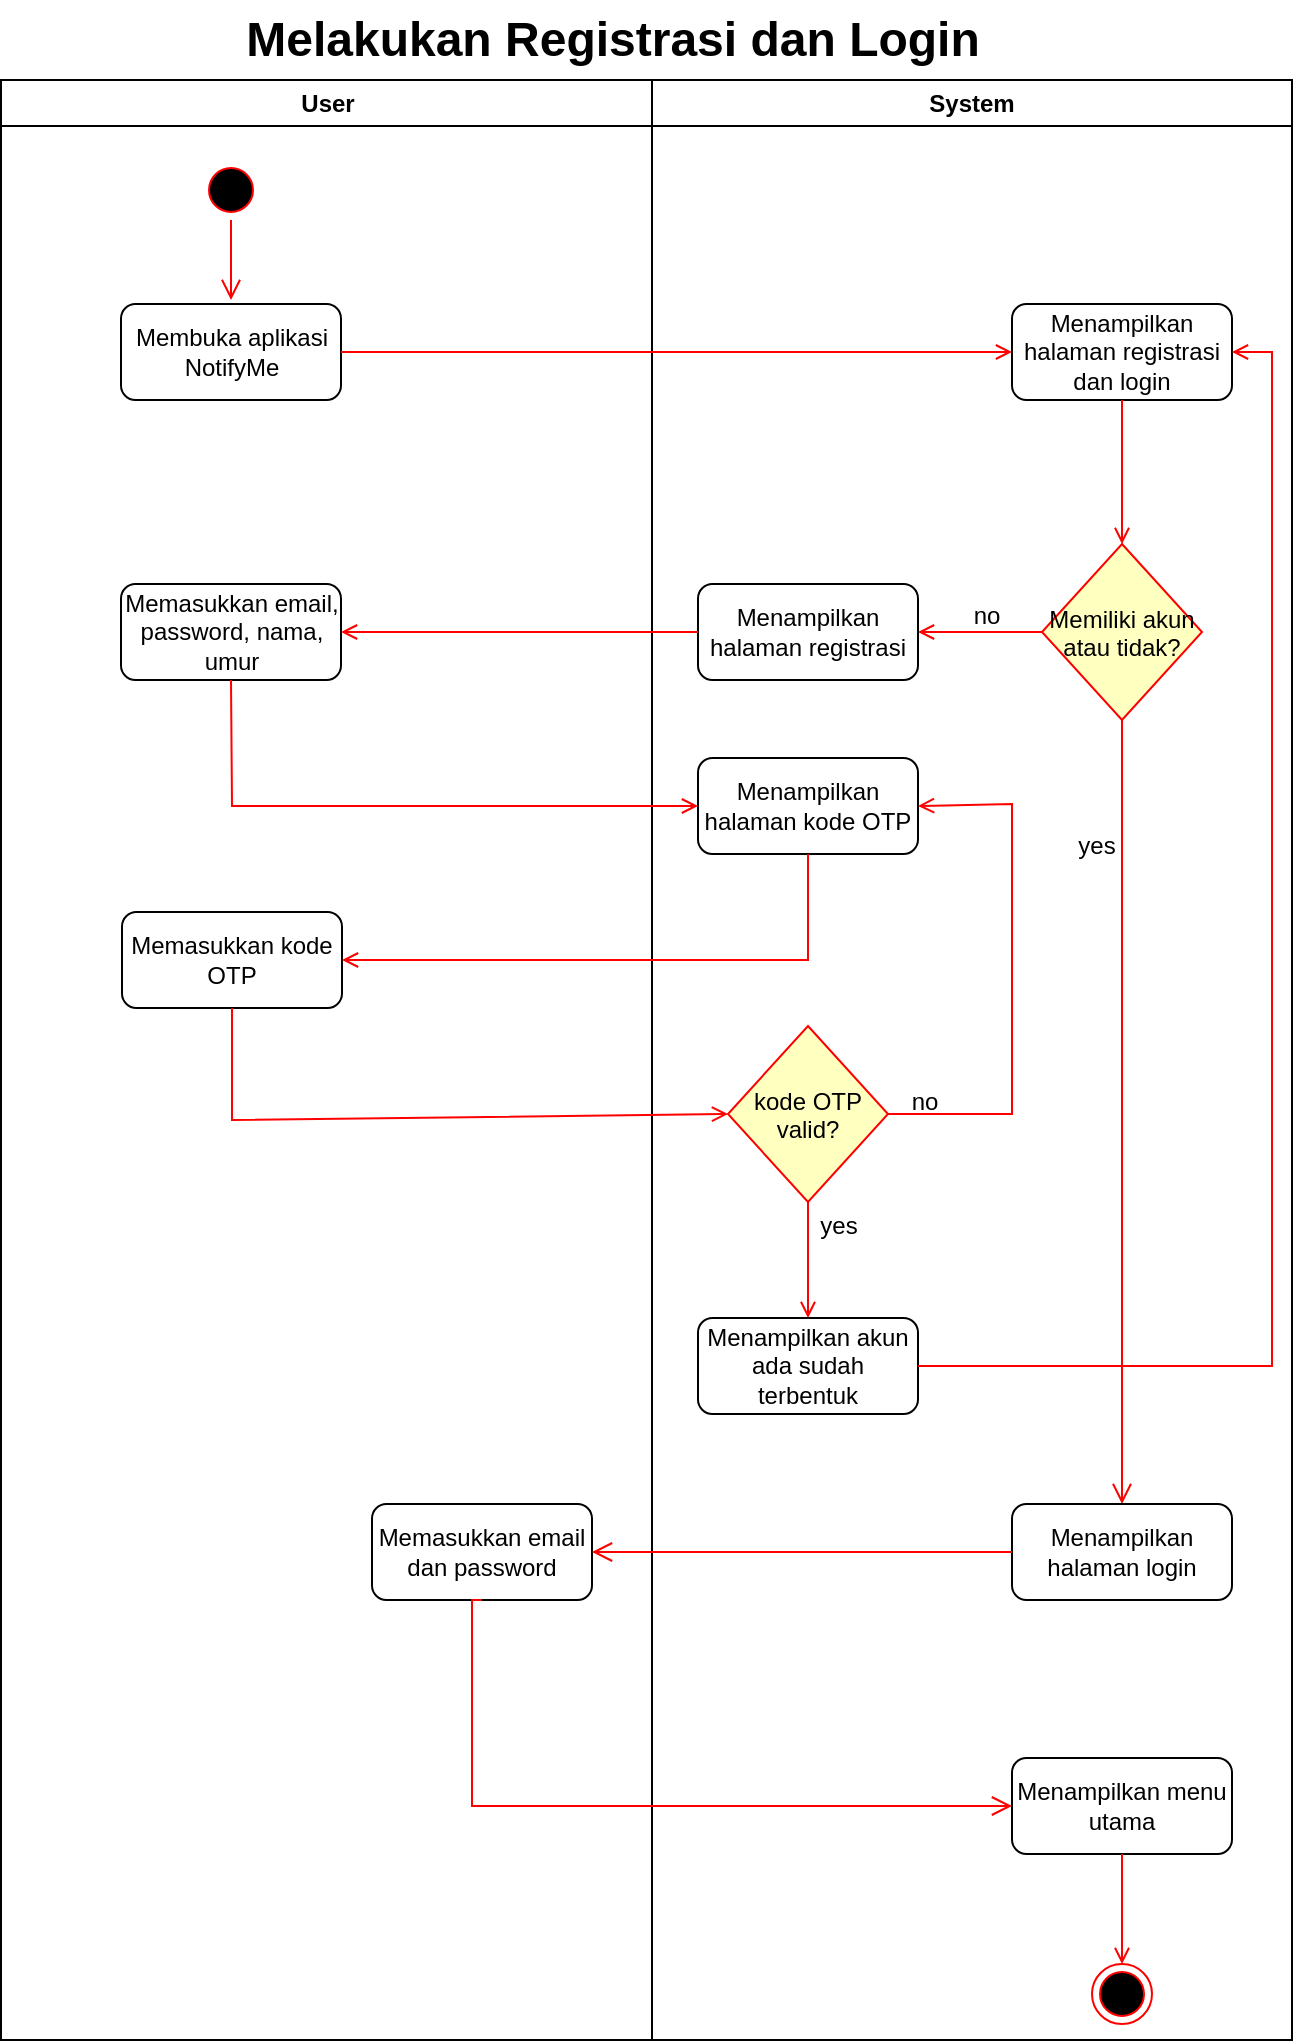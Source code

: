 <mxfile version="22.1.8" type="github">
  <diagram name="Page-1" id="e7e014a7-5840-1c2e-5031-d8a46d1fe8dd">
    <mxGraphModel dx="1216" dy="1460" grid="1" gridSize="10" guides="1" tooltips="1" connect="1" arrows="1" fold="1" page="1" pageScale="1" pageWidth="1169" pageHeight="826" background="none" math="0" shadow="0">
      <root>
        <mxCell id="0" />
        <mxCell id="1" parent="0" />
        <mxCell id="2" value="User" style="swimlane;whiteSpace=wrap" parent="1" vertex="1">
          <mxGeometry x="164.5" y="-40" width="325.5" height="980" as="geometry" />
        </mxCell>
        <mxCell id="5" value="" style="ellipse;shape=startState;fillColor=#000000;strokeColor=#ff0000;" parent="2" vertex="1">
          <mxGeometry x="100" y="40" width="30" height="30" as="geometry" />
        </mxCell>
        <mxCell id="6" value="" style="edgeStyle=elbowEdgeStyle;elbow=horizontal;verticalAlign=bottom;endArrow=open;endSize=8;strokeColor=#FF0000;endFill=1;rounded=0" parent="2" source="5" edge="1">
          <mxGeometry x="100" y="40" as="geometry">
            <mxPoint x="115.115" y="110" as="targetPoint" />
          </mxGeometry>
        </mxCell>
        <mxCell id="zjFfiofUmFdudKenRciE-41" value="Membuka aplikasi NotifyMe" style="rounded=1;whiteSpace=wrap;html=1;" vertex="1" parent="2">
          <mxGeometry x="60" y="112" width="110" height="48" as="geometry" />
        </mxCell>
        <mxCell id="zjFfiofUmFdudKenRciE-57" value="Memasukkan email, password, nama, umur" style="rounded=1;whiteSpace=wrap;html=1;" vertex="1" parent="2">
          <mxGeometry x="60" y="252" width="110" height="48" as="geometry" />
        </mxCell>
        <mxCell id="zjFfiofUmFdudKenRciE-55" value="Memasukkan email dan password" style="rounded=1;whiteSpace=wrap;html=1;" vertex="1" parent="2">
          <mxGeometry x="185.5" y="712" width="110" height="48" as="geometry" />
        </mxCell>
        <mxCell id="zjFfiofUmFdudKenRciE-61" value="Memasukkan kode OTP" style="rounded=1;whiteSpace=wrap;html=1;" vertex="1" parent="2">
          <mxGeometry x="60.5" y="416" width="110" height="48" as="geometry" />
        </mxCell>
        <mxCell id="3" value="System" style="swimlane;whiteSpace=wrap" parent="1" vertex="1">
          <mxGeometry x="490" y="-40" width="320" height="980" as="geometry" />
        </mxCell>
        <mxCell id="21" value="Memiliki akun&#xa;atau tidak?" style="rhombus;fillColor=#ffffc0;strokeColor=#ff0000;" parent="3" vertex="1">
          <mxGeometry x="195" y="232" width="80" height="88" as="geometry" />
        </mxCell>
        <mxCell id="23" value="" style="edgeStyle=elbowEdgeStyle;elbow=horizontal;align=left;verticalAlign=top;endArrow=open;endSize=8;strokeColor=#FF0000;endFill=1;rounded=0;exitX=0.5;exitY=1;exitDx=0;exitDy=0;entryX=0.5;entryY=0;entryDx=0;entryDy=0;" parent="3" source="21" target="zjFfiofUmFdudKenRciE-50" edge="1">
          <mxGeometry x="-1" relative="1" as="geometry">
            <mxPoint x="235" y="362.0" as="targetPoint" />
            <Array as="points">
              <mxPoint x="235" y="342" />
            </Array>
          </mxGeometry>
        </mxCell>
        <mxCell id="zjFfiofUmFdudKenRciE-42" value="Menampilkan halaman registrasi dan login" style="rounded=1;whiteSpace=wrap;html=1;" vertex="1" parent="3">
          <mxGeometry x="180" y="112" width="110" height="48" as="geometry" />
        </mxCell>
        <mxCell id="zjFfiofUmFdudKenRciE-46" value="" style="endArrow=open;strokeColor=#FF0000;endFill=1;rounded=0;exitX=0.5;exitY=1;exitDx=0;exitDy=0;entryX=0.5;entryY=0;entryDx=0;entryDy=0;" edge="1" parent="3" source="zjFfiofUmFdudKenRciE-42" target="21">
          <mxGeometry relative="1" as="geometry">
            <mxPoint x="85" y="280" as="sourcePoint" />
            <mxPoint x="85" y="335" as="targetPoint" />
          </mxGeometry>
        </mxCell>
        <mxCell id="19" value="" style="endArrow=open;strokeColor=#FF0000;endFill=1;rounded=0;exitX=0;exitY=0.5;exitDx=0;exitDy=0;entryX=1;entryY=0.5;entryDx=0;entryDy=0;" parent="3" source="21" target="zjFfiofUmFdudKenRciE-48" edge="1">
          <mxGeometry relative="1" as="geometry">
            <mxPoint x="55" y="270" as="sourcePoint" />
            <mxPoint x="133" y="276" as="targetPoint" />
          </mxGeometry>
        </mxCell>
        <mxCell id="zjFfiofUmFdudKenRciE-48" value="Menampilkan halaman registrasi" style="rounded=1;whiteSpace=wrap;html=1;" vertex="1" parent="3">
          <mxGeometry x="23" y="252" width="110" height="48" as="geometry" />
        </mxCell>
        <mxCell id="zjFfiofUmFdudKenRciE-50" value="Menampilkan halaman login" style="rounded=1;whiteSpace=wrap;html=1;" vertex="1" parent="3">
          <mxGeometry x="180" y="712" width="110" height="48" as="geometry" />
        </mxCell>
        <mxCell id="zjFfiofUmFdudKenRciE-51" value="no" style="text;html=1;strokeColor=none;fillColor=none;align=center;verticalAlign=middle;whiteSpace=wrap;rounded=0;" vertex="1" parent="3">
          <mxGeometry x="150" y="264" width="35" height="8" as="geometry" />
        </mxCell>
        <mxCell id="zjFfiofUmFdudKenRciE-53" value="yes" style="text;html=1;strokeColor=none;fillColor=none;align=center;verticalAlign=middle;whiteSpace=wrap;rounded=0;" vertex="1" parent="3">
          <mxGeometry x="205" y="379" width="35" height="8" as="geometry" />
        </mxCell>
        <mxCell id="zjFfiofUmFdudKenRciE-59" value="Menampilkan halaman kode OTP" style="rounded=1;whiteSpace=wrap;html=1;" vertex="1" parent="3">
          <mxGeometry x="23" y="339" width="110" height="48" as="geometry" />
        </mxCell>
        <mxCell id="zjFfiofUmFdudKenRciE-63" value="kode OTP&#xa;valid?" style="rhombus;fillColor=#ffffc0;strokeColor=#ff0000;" vertex="1" parent="3">
          <mxGeometry x="38" y="473" width="80" height="88" as="geometry" />
        </mxCell>
        <mxCell id="zjFfiofUmFdudKenRciE-65" value="" style="endArrow=open;strokeColor=#FF0000;endFill=1;rounded=0;exitX=1;exitY=0.5;exitDx=0;exitDy=0;entryX=1;entryY=0.5;entryDx=0;entryDy=0;" edge="1" parent="3" source="zjFfiofUmFdudKenRciE-63" target="zjFfiofUmFdudKenRciE-59">
          <mxGeometry relative="1" as="geometry">
            <mxPoint x="88" y="396" as="sourcePoint" />
            <mxPoint x="-160" y="449" as="targetPoint" />
            <Array as="points">
              <mxPoint x="180" y="517" />
              <mxPoint x="180" y="362" />
            </Array>
          </mxGeometry>
        </mxCell>
        <mxCell id="zjFfiofUmFdudKenRciE-66" value="no" style="text;html=1;strokeColor=none;fillColor=none;align=center;verticalAlign=middle;whiteSpace=wrap;rounded=0;" vertex="1" parent="3">
          <mxGeometry x="119" y="507" width="35" height="8" as="geometry" />
        </mxCell>
        <mxCell id="zjFfiofUmFdudKenRciE-69" value="yes" style="text;html=1;strokeColor=none;fillColor=none;align=center;verticalAlign=middle;whiteSpace=wrap;rounded=0;" vertex="1" parent="3">
          <mxGeometry x="76" y="569" width="35" height="8" as="geometry" />
        </mxCell>
        <mxCell id="zjFfiofUmFdudKenRciE-68" value="Menampilkan akun ada sudah terbentuk" style="rounded=1;whiteSpace=wrap;html=1;" vertex="1" parent="3">
          <mxGeometry x="23" y="619" width="110" height="48" as="geometry" />
        </mxCell>
        <mxCell id="zjFfiofUmFdudKenRciE-67" value="" style="endArrow=open;strokeColor=#FF0000;endFill=1;rounded=0;exitX=0.5;exitY=1;exitDx=0;exitDy=0;entryX=0.5;entryY=0;entryDx=0;entryDy=0;" edge="1" parent="3" source="zjFfiofUmFdudKenRciE-63" target="zjFfiofUmFdudKenRciE-68">
          <mxGeometry relative="1" as="geometry">
            <mxPoint x="-214.5" y="473" as="sourcePoint" />
            <mxPoint x="-225" y="639" as="targetPoint" />
            <Array as="points">
              <mxPoint x="78" y="585" />
            </Array>
          </mxGeometry>
        </mxCell>
        <mxCell id="zjFfiofUmFdudKenRciE-70" value="" style="endArrow=open;strokeColor=#FF0000;endFill=1;rounded=0;exitX=1;exitY=0.5;exitDx=0;exitDy=0;entryX=1;entryY=0.5;entryDx=0;entryDy=0;" edge="1" parent="3" source="zjFfiofUmFdudKenRciE-68" target="zjFfiofUmFdudKenRciE-42">
          <mxGeometry relative="1" as="geometry">
            <mxPoint x="-10" y="639" as="sourcePoint" />
            <mxPoint x="170" y="579" as="targetPoint" />
            <Array as="points">
              <mxPoint x="310" y="643" />
              <mxPoint x="310" y="136" />
            </Array>
          </mxGeometry>
        </mxCell>
        <mxCell id="38" value="" style="ellipse;shape=endState;fillColor=#000000;strokeColor=#ff0000" parent="3" vertex="1">
          <mxGeometry x="220" y="942" width="30" height="30" as="geometry" />
        </mxCell>
        <mxCell id="zjFfiofUmFdudKenRciE-71" value="Menampilkan menu utama" style="rounded=1;whiteSpace=wrap;html=1;" vertex="1" parent="3">
          <mxGeometry x="180" y="839" width="110" height="48" as="geometry" />
        </mxCell>
        <mxCell id="zjFfiofUmFdudKenRciE-74" value="" style="endArrow=open;strokeColor=#FF0000;endFill=1;rounded=0;exitX=0.5;exitY=1;exitDx=0;exitDy=0;entryX=0.5;entryY=0;entryDx=0;entryDy=0;" edge="1" parent="3" source="zjFfiofUmFdudKenRciE-71" target="38">
          <mxGeometry relative="1" as="geometry">
            <mxPoint x="178.95" y="900" as="sourcePoint" />
            <mxPoint x="178.95" y="972" as="targetPoint" />
          </mxGeometry>
        </mxCell>
        <mxCell id="zjFfiofUmFdudKenRciE-45" value="" style="endArrow=open;strokeColor=#FF0000;endFill=1;rounded=0;exitX=1;exitY=0.5;exitDx=0;exitDy=0;entryX=0;entryY=0.5;entryDx=0;entryDy=0;" edge="1" parent="1" source="zjFfiofUmFdudKenRciE-41" target="zjFfiofUmFdudKenRciE-42">
          <mxGeometry relative="1" as="geometry">
            <mxPoint x="345" y="488" as="sourcePoint" />
            <mxPoint x="475" y="488" as="targetPoint" />
          </mxGeometry>
        </mxCell>
        <mxCell id="11" value="" style="endArrow=open;strokeColor=#FF0000;endFill=1;rounded=0;exitX=0;exitY=0.5;exitDx=0;exitDy=0;entryX=1;entryY=0.5;entryDx=0;entryDy=0;" parent="1" source="zjFfiofUmFdudKenRciE-48" target="zjFfiofUmFdudKenRciE-57" edge="1">
          <mxGeometry relative="1" as="geometry">
            <mxPoint x="513.0" y="418.107" as="sourcePoint" />
            <mxPoint x="334.5" y="392.57" as="targetPoint" />
          </mxGeometry>
        </mxCell>
        <mxCell id="zjFfiofUmFdudKenRciE-56" value="" style="edgeStyle=elbowEdgeStyle;elbow=horizontal;align=left;verticalAlign=top;endArrow=open;endSize=8;strokeColor=#FF0000;endFill=1;rounded=0;exitX=0;exitY=0.5;exitDx=0;exitDy=0;entryX=1;entryY=0.5;entryDx=0;entryDy=0;" edge="1" parent="1" source="zjFfiofUmFdudKenRciE-50" target="zjFfiofUmFdudKenRciE-55">
          <mxGeometry x="-1" relative="1" as="geometry">
            <mxPoint x="735" y="432.0" as="targetPoint" />
            <mxPoint x="735" y="390" as="sourcePoint" />
            <Array as="points" />
          </mxGeometry>
        </mxCell>
        <mxCell id="zjFfiofUmFdudKenRciE-60" value="" style="endArrow=open;strokeColor=#FF0000;endFill=1;rounded=0;exitX=0.5;exitY=1;exitDx=0;exitDy=0;entryX=0;entryY=0.5;entryDx=0;entryDy=0;" edge="1" parent="1" source="zjFfiofUmFdudKenRciE-57" target="zjFfiofUmFdudKenRciE-59">
          <mxGeometry relative="1" as="geometry">
            <mxPoint x="523" y="346" as="sourcePoint" />
            <mxPoint x="345" y="346" as="targetPoint" />
            <Array as="points">
              <mxPoint x="280" y="323" />
            </Array>
          </mxGeometry>
        </mxCell>
        <mxCell id="zjFfiofUmFdudKenRciE-62" value="" style="endArrow=open;strokeColor=#FF0000;endFill=1;rounded=0;exitX=0.5;exitY=1;exitDx=0;exitDy=0;entryX=1;entryY=0.5;entryDx=0;entryDy=0;" edge="1" parent="1" source="zjFfiofUmFdudKenRciE-59" target="zjFfiofUmFdudKenRciE-61">
          <mxGeometry relative="1" as="geometry">
            <mxPoint x="290" y="370" as="sourcePoint" />
            <mxPoint x="524" y="426" as="targetPoint" />
            <Array as="points">
              <mxPoint x="568" y="400" />
            </Array>
          </mxGeometry>
        </mxCell>
        <mxCell id="zjFfiofUmFdudKenRciE-64" value="" style="endArrow=open;strokeColor=#FF0000;endFill=1;rounded=0;exitX=0.5;exitY=1;exitDx=0;exitDy=0;entryX=0;entryY=0.5;entryDx=0;entryDy=0;" edge="1" parent="1" source="zjFfiofUmFdudKenRciE-61" target="zjFfiofUmFdudKenRciE-63">
          <mxGeometry relative="1" as="geometry">
            <mxPoint x="224.5" y="502" as="sourcePoint" />
            <mxPoint x="224.5" y="574" as="targetPoint" />
            <Array as="points">
              <mxPoint x="280" y="480" />
            </Array>
          </mxGeometry>
        </mxCell>
        <mxCell id="zjFfiofUmFdudKenRciE-72" value="" style="edgeStyle=elbowEdgeStyle;elbow=horizontal;align=left;verticalAlign=top;endArrow=open;endSize=8;strokeColor=#FF0000;endFill=1;rounded=0;exitX=0.5;exitY=1;exitDx=0;exitDy=0;entryX=0;entryY=0.5;entryDx=0;entryDy=0;" edge="1" parent="1" source="zjFfiofUmFdudKenRciE-55" target="zjFfiofUmFdudKenRciE-71">
          <mxGeometry x="-1" relative="1" as="geometry">
            <mxPoint x="470" y="706" as="targetPoint" />
            <mxPoint x="680" y="707" as="sourcePoint" />
            <Array as="points">
              <mxPoint x="400" y="820" />
            </Array>
          </mxGeometry>
        </mxCell>
        <mxCell id="zjFfiofUmFdudKenRciE-82" value="Melakukan Registrasi dan Login" style="text;strokeColor=none;fillColor=none;html=1;fontSize=24;fontStyle=1;verticalAlign=middle;align=center;" vertex="1" parent="1">
          <mxGeometry x="420" y="-80" width="100" height="40" as="geometry" />
        </mxCell>
      </root>
    </mxGraphModel>
  </diagram>
</mxfile>
